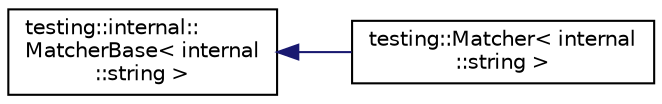 digraph "クラス階層図"
{
  edge [fontname="Helvetica",fontsize="10",labelfontname="Helvetica",labelfontsize="10"];
  node [fontname="Helvetica",fontsize="10",shape=record];
  rankdir="LR";
  Node0 [label="testing::internal::\lMatcherBase\< internal\l::string \>",height=0.2,width=0.4,color="black", fillcolor="white", style="filled",URL="$df/d93/classtesting_1_1internal_1_1_matcher_base.html"];
  Node0 -> Node1 [dir="back",color="midnightblue",fontsize="10",style="solid",fontname="Helvetica"];
  Node1 [label="testing::Matcher\< internal\l::string \>",height=0.2,width=0.4,color="black", fillcolor="white", style="filled",URL="$d4/de4/classtesting_1_1_matcher_3_01internal_1_1string_01_4.html"];
}
